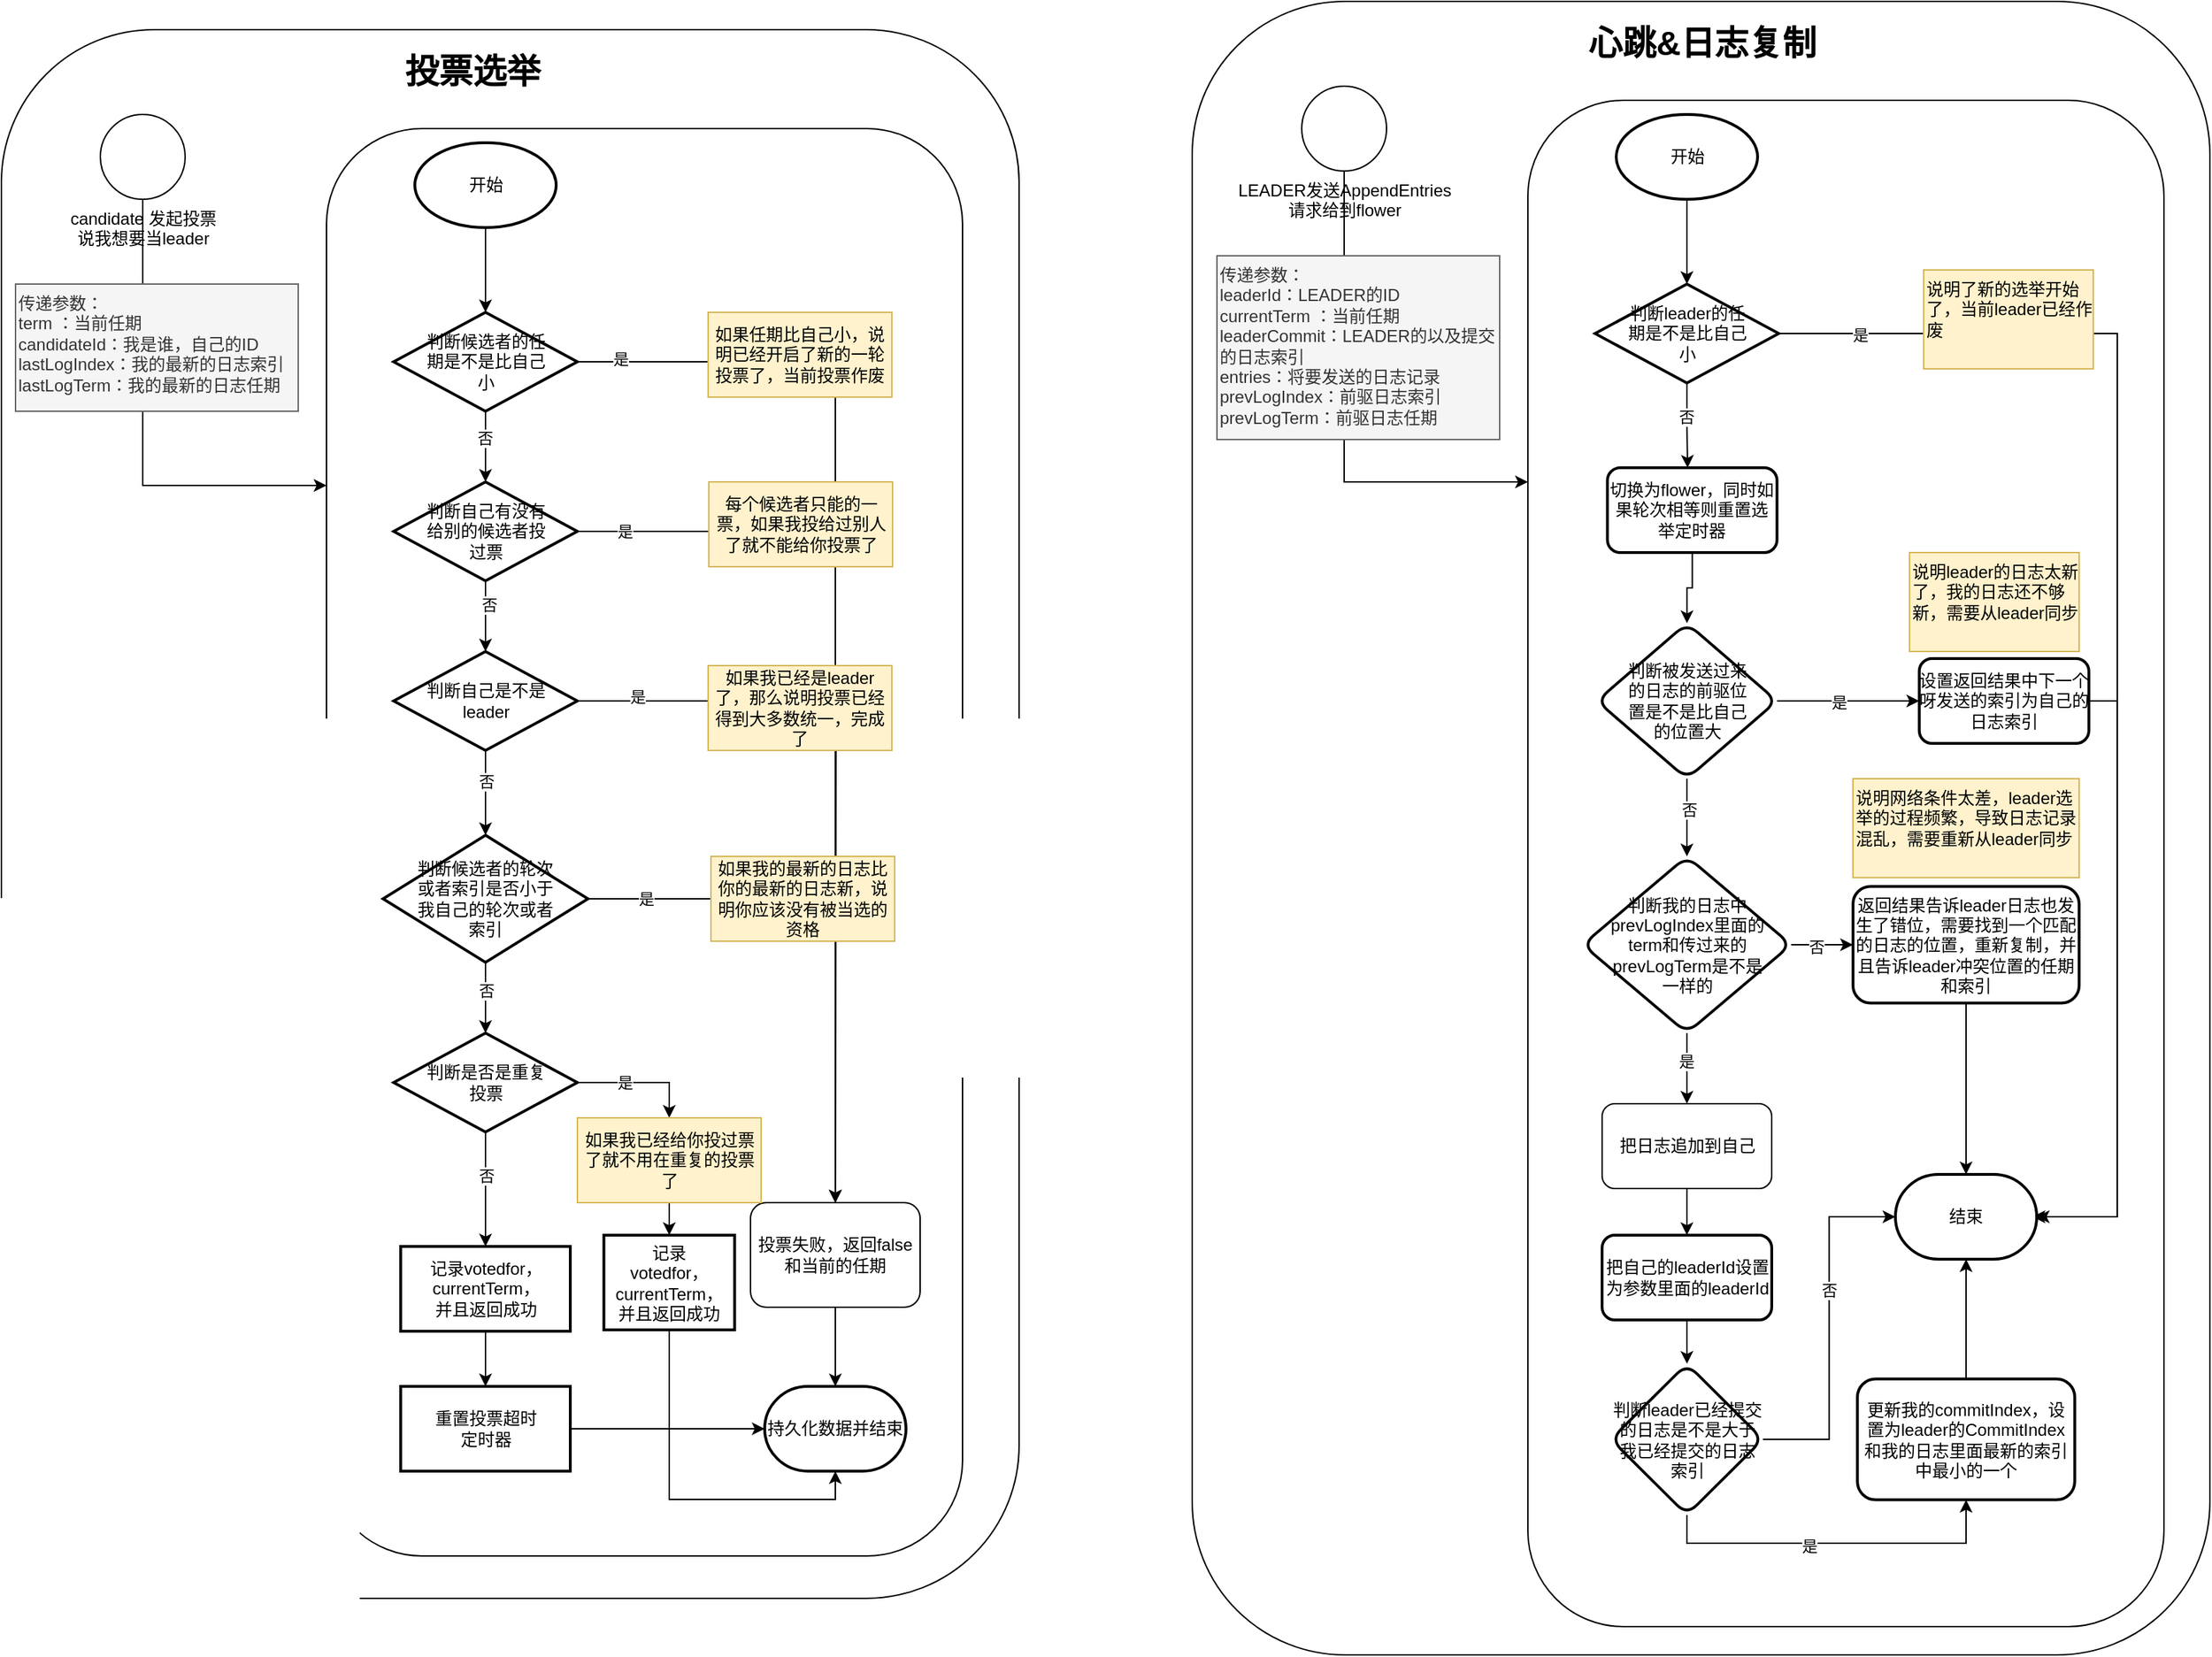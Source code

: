 <mxfile version="20.0.4" type="github">
  <diagram id="ChmMsIod3tCsNUJWoZxR" name="第 1 页">
    <mxGraphModel dx="2291" dy="1247" grid="1" gridSize="10" guides="1" tooltips="1" connect="1" arrows="1" fold="1" page="1" pageScale="1" pageWidth="827" pageHeight="1169" math="0" shadow="0">
      <root>
        <mxCell id="0" />
        <mxCell id="1" parent="0" />
        <mxCell id="A4POK8aQmIe4rK7fTXl5-67" value="" style="rounded=1;whiteSpace=wrap;html=1;" vertex="1" parent="1">
          <mxGeometry x="110" y="40" width="720" height="1110" as="geometry" />
        </mxCell>
        <mxCell id="A4POK8aQmIe4rK7fTXl5-6" style="edgeStyle=orthogonalEdgeStyle;rounded=0;orthogonalLoop=1;jettySize=auto;html=1;exitX=0.5;exitY=1;exitDx=0;exitDy=0;exitPerimeter=0;entryX=0;entryY=0.25;entryDx=0;entryDy=0;" edge="1" parent="1" source="A4POK8aQmIe4rK7fTXl5-2" target="A4POK8aQmIe4rK7fTXl5-3">
          <mxGeometry relative="1" as="geometry" />
        </mxCell>
        <mxCell id="A4POK8aQmIe4rK7fTXl5-2" value="candidate 发起投票&lt;br&gt;说我想要当leader" style="verticalLabelPosition=bottom;verticalAlign=top;html=1;shape=mxgraph.flowchart.on-page_reference;" vertex="1" parent="1">
          <mxGeometry x="180" y="100" width="60" height="60" as="geometry" />
        </mxCell>
        <mxCell id="A4POK8aQmIe4rK7fTXl5-3" value="" style="rounded=1;whiteSpace=wrap;html=1;" vertex="1" parent="1">
          <mxGeometry x="340" y="110" width="450" height="1010" as="geometry" />
        </mxCell>
        <mxCell id="A4POK8aQmIe4rK7fTXl5-7" value="传递参数：&lt;br&gt;term ：当前任期&lt;br&gt;candidateId：我是谁，自己的ID&lt;br&gt;lastLogIndex：我的最新的日志索引&lt;br&gt;lastLogTerm：我的最新的日志任期&lt;span style=&quot;white-space: pre;&quot;&gt;	&lt;/span&gt;" style="text;html=1;align=left;verticalAlign=top;whiteSpace=wrap;rounded=0;fillColor=#f5f5f5;fontColor=#333333;strokeColor=#666666;" vertex="1" parent="1">
          <mxGeometry x="120" y="220" width="200" height="90" as="geometry" />
        </mxCell>
        <mxCell id="A4POK8aQmIe4rK7fTXl5-17" style="edgeStyle=orthogonalEdgeStyle;rounded=0;orthogonalLoop=1;jettySize=auto;html=1;exitX=0.5;exitY=1;exitDx=0;exitDy=0;exitPerimeter=0;" edge="1" parent="1" source="A4POK8aQmIe4rK7fTXl5-10" target="A4POK8aQmIe4rK7fTXl5-13">
          <mxGeometry relative="1" as="geometry" />
        </mxCell>
        <mxCell id="A4POK8aQmIe4rK7fTXl5-21" value="否" style="edgeLabel;html=1;align=center;verticalAlign=middle;resizable=0;points=[];" vertex="1" connectable="0" parent="A4POK8aQmIe4rK7fTXl5-17">
          <mxGeometry x="-0.259" y="-1" relative="1" as="geometry">
            <mxPoint as="offset" />
          </mxGeometry>
        </mxCell>
        <mxCell id="A4POK8aQmIe4rK7fTXl5-29" style="edgeStyle=orthogonalEdgeStyle;rounded=0;orthogonalLoop=1;jettySize=auto;html=1;exitX=1;exitY=0.5;exitDx=0;exitDy=0;exitPerimeter=0;" edge="1" parent="1" source="A4POK8aQmIe4rK7fTXl5-10" target="A4POK8aQmIe4rK7fTXl5-28">
          <mxGeometry relative="1" as="geometry" />
        </mxCell>
        <mxCell id="A4POK8aQmIe4rK7fTXl5-35" value="是" style="edgeLabel;html=1;align=center;verticalAlign=middle;resizable=0;points=[];" vertex="1" connectable="0" parent="A4POK8aQmIe4rK7fTXl5-29">
          <mxGeometry x="-0.922" y="2" relative="1" as="geometry">
            <mxPoint as="offset" />
          </mxGeometry>
        </mxCell>
        <mxCell id="A4POK8aQmIe4rK7fTXl5-10" value="判断候选者的任期是不是比自己小" style="strokeWidth=2;html=1;shape=mxgraph.flowchart.decision;whiteSpace=wrap;spacingLeft=0;spacingRight=0;spacingTop=0;spacing=20;" vertex="1" parent="1">
          <mxGeometry x="387.5" y="240" width="130" height="70" as="geometry" />
        </mxCell>
        <mxCell id="A4POK8aQmIe4rK7fTXl5-12" style="edgeStyle=orthogonalEdgeStyle;rounded=0;orthogonalLoop=1;jettySize=auto;html=1;exitX=0.5;exitY=1;exitDx=0;exitDy=0;exitPerimeter=0;entryX=0.5;entryY=0;entryDx=0;entryDy=0;entryPerimeter=0;" edge="1" parent="1" source="A4POK8aQmIe4rK7fTXl5-11" target="A4POK8aQmIe4rK7fTXl5-10">
          <mxGeometry relative="1" as="geometry" />
        </mxCell>
        <mxCell id="A4POK8aQmIe4rK7fTXl5-11" value="开始" style="strokeWidth=2;html=1;shape=mxgraph.flowchart.start_1;whiteSpace=wrap;" vertex="1" parent="1">
          <mxGeometry x="402.5" y="120" width="100" height="60" as="geometry" />
        </mxCell>
        <mxCell id="A4POK8aQmIe4rK7fTXl5-18" style="edgeStyle=orthogonalEdgeStyle;rounded=0;orthogonalLoop=1;jettySize=auto;html=1;exitX=0.5;exitY=1;exitDx=0;exitDy=0;exitPerimeter=0;" edge="1" parent="1" source="A4POK8aQmIe4rK7fTXl5-13" target="A4POK8aQmIe4rK7fTXl5-15">
          <mxGeometry relative="1" as="geometry" />
        </mxCell>
        <mxCell id="A4POK8aQmIe4rK7fTXl5-22" value="否" style="edgeLabel;html=1;align=center;verticalAlign=middle;resizable=0;points=[];" vertex="1" connectable="0" parent="A4POK8aQmIe4rK7fTXl5-18">
          <mxGeometry x="-0.333" y="2" relative="1" as="geometry">
            <mxPoint as="offset" />
          </mxGeometry>
        </mxCell>
        <mxCell id="A4POK8aQmIe4rK7fTXl5-30" style="edgeStyle=orthogonalEdgeStyle;rounded=0;orthogonalLoop=1;jettySize=auto;html=1;exitX=1;exitY=0.5;exitDx=0;exitDy=0;exitPerimeter=0;entryX=0.5;entryY=0;entryDx=0;entryDy=0;" edge="1" parent="1" source="A4POK8aQmIe4rK7fTXl5-13" target="A4POK8aQmIe4rK7fTXl5-28">
          <mxGeometry relative="1" as="geometry" />
        </mxCell>
        <mxCell id="A4POK8aQmIe4rK7fTXl5-47" value="是" style="edgeLabel;html=1;align=center;verticalAlign=middle;resizable=0;points=[];" vertex="1" connectable="0" parent="A4POK8aQmIe4rK7fTXl5-30">
          <mxGeometry x="-0.942" y="-1" relative="1" as="geometry">
            <mxPoint x="14" y="-1" as="offset" />
          </mxGeometry>
        </mxCell>
        <mxCell id="A4POK8aQmIe4rK7fTXl5-13" value="判断自己有没有给别的候选者投过票" style="strokeWidth=2;html=1;shape=mxgraph.flowchart.decision;whiteSpace=wrap;spacingLeft=0;spacingRight=0;spacingTop=0;spacing=20;" vertex="1" parent="1">
          <mxGeometry x="387.5" y="360" width="130" height="70" as="geometry" />
        </mxCell>
        <mxCell id="A4POK8aQmIe4rK7fTXl5-20" style="edgeStyle=orthogonalEdgeStyle;rounded=0;orthogonalLoop=1;jettySize=auto;html=1;exitX=0.5;exitY=1;exitDx=0;exitDy=0;exitPerimeter=0;entryX=0.5;entryY=0;entryDx=0;entryDy=0;entryPerimeter=0;" edge="1" parent="1" source="A4POK8aQmIe4rK7fTXl5-14" target="A4POK8aQmIe4rK7fTXl5-16">
          <mxGeometry relative="1" as="geometry" />
        </mxCell>
        <mxCell id="A4POK8aQmIe4rK7fTXl5-24" value="否" style="edgeLabel;html=1;align=center;verticalAlign=middle;resizable=0;points=[];" vertex="1" connectable="0" parent="A4POK8aQmIe4rK7fTXl5-20">
          <mxGeometry x="-0.193" relative="1" as="geometry">
            <mxPoint as="offset" />
          </mxGeometry>
        </mxCell>
        <mxCell id="A4POK8aQmIe4rK7fTXl5-32" style="edgeStyle=orthogonalEdgeStyle;rounded=0;orthogonalLoop=1;jettySize=auto;html=1;exitX=1;exitY=0.5;exitDx=0;exitDy=0;exitPerimeter=0;" edge="1" parent="1" source="A4POK8aQmIe4rK7fTXl5-14" target="A4POK8aQmIe4rK7fTXl5-28">
          <mxGeometry relative="1" as="geometry" />
        </mxCell>
        <mxCell id="A4POK8aQmIe4rK7fTXl5-38" value="是" style="edgeLabel;html=1;align=center;verticalAlign=middle;resizable=0;points=[];" vertex="1" connectable="0" parent="A4POK8aQmIe4rK7fTXl5-32">
          <mxGeometry x="-0.793" relative="1" as="geometry">
            <mxPoint as="offset" />
          </mxGeometry>
        </mxCell>
        <mxCell id="A4POK8aQmIe4rK7fTXl5-14" value="判断候选者的轮次或者索引是否小于我自己的轮次或者索引" style="strokeWidth=2;html=1;shape=mxgraph.flowchart.decision;whiteSpace=wrap;spacingLeft=0;spacingRight=0;spacingTop=0;spacing=20;" vertex="1" parent="1">
          <mxGeometry x="380" y="610" width="145" height="90" as="geometry" />
        </mxCell>
        <mxCell id="A4POK8aQmIe4rK7fTXl5-19" style="edgeStyle=orthogonalEdgeStyle;rounded=0;orthogonalLoop=1;jettySize=auto;html=1;exitX=0.5;exitY=1;exitDx=0;exitDy=0;exitPerimeter=0;" edge="1" parent="1" source="A4POK8aQmIe4rK7fTXl5-15" target="A4POK8aQmIe4rK7fTXl5-14">
          <mxGeometry relative="1" as="geometry" />
        </mxCell>
        <mxCell id="A4POK8aQmIe4rK7fTXl5-23" value="否" style="edgeLabel;html=1;align=center;verticalAlign=middle;resizable=0;points=[];" vertex="1" connectable="0" parent="A4POK8aQmIe4rK7fTXl5-19">
          <mxGeometry x="-0.285" relative="1" as="geometry">
            <mxPoint as="offset" />
          </mxGeometry>
        </mxCell>
        <mxCell id="A4POK8aQmIe4rK7fTXl5-31" style="edgeStyle=orthogonalEdgeStyle;rounded=0;orthogonalLoop=1;jettySize=auto;html=1;exitX=1;exitY=0.5;exitDx=0;exitDy=0;exitPerimeter=0;" edge="1" parent="1" source="A4POK8aQmIe4rK7fTXl5-15">
          <mxGeometry relative="1" as="geometry">
            <mxPoint x="700" y="940" as="targetPoint" />
          </mxGeometry>
        </mxCell>
        <mxCell id="A4POK8aQmIe4rK7fTXl5-66" value="是" style="edgeLabel;html=1;align=center;verticalAlign=middle;resizable=0;points=[];" vertex="1" connectable="0" parent="A4POK8aQmIe4rK7fTXl5-31">
          <mxGeometry x="-0.861" y="3" relative="1" as="geometry">
            <mxPoint as="offset" />
          </mxGeometry>
        </mxCell>
        <mxCell id="A4POK8aQmIe4rK7fTXl5-15" value="判断自己是不是leader" style="strokeWidth=2;html=1;shape=mxgraph.flowchart.decision;whiteSpace=wrap;spacingLeft=0;spacingRight=0;spacingTop=0;spacing=20;" vertex="1" parent="1">
          <mxGeometry x="387.5" y="480" width="130" height="70" as="geometry" />
        </mxCell>
        <mxCell id="A4POK8aQmIe4rK7fTXl5-26" value="" style="edgeStyle=orthogonalEdgeStyle;rounded=0;orthogonalLoop=1;jettySize=auto;html=1;" edge="1" parent="1" source="A4POK8aQmIe4rK7fTXl5-16" target="A4POK8aQmIe4rK7fTXl5-25">
          <mxGeometry relative="1" as="geometry" />
        </mxCell>
        <mxCell id="A4POK8aQmIe4rK7fTXl5-27" value="否" style="edgeLabel;html=1;align=center;verticalAlign=middle;resizable=0;points=[];" vertex="1" connectable="0" parent="A4POK8aQmIe4rK7fTXl5-26">
          <mxGeometry x="-0.239" relative="1" as="geometry">
            <mxPoint as="offset" />
          </mxGeometry>
        </mxCell>
        <mxCell id="A4POK8aQmIe4rK7fTXl5-51" style="edgeStyle=orthogonalEdgeStyle;rounded=0;orthogonalLoop=1;jettySize=auto;html=1;exitX=1;exitY=0.5;exitDx=0;exitDy=0;exitPerimeter=0;" edge="1" parent="1" source="A4POK8aQmIe4rK7fTXl5-16" target="A4POK8aQmIe4rK7fTXl5-50">
          <mxGeometry relative="1" as="geometry" />
        </mxCell>
        <mxCell id="A4POK8aQmIe4rK7fTXl5-65" value="是" style="edgeLabel;html=1;align=center;verticalAlign=middle;resizable=0;points=[];" vertex="1" connectable="0" parent="A4POK8aQmIe4rK7fTXl5-51">
          <mxGeometry x="0.004" y="-4" relative="1" as="geometry">
            <mxPoint x="-12" y="-4" as="offset" />
          </mxGeometry>
        </mxCell>
        <mxCell id="A4POK8aQmIe4rK7fTXl5-16" value="判断是否是重复投票" style="strokeWidth=2;html=1;shape=mxgraph.flowchart.decision;whiteSpace=wrap;spacingLeft=0;spacingRight=0;spacingTop=0;spacing=20;" vertex="1" parent="1">
          <mxGeometry x="387.5" y="750" width="130" height="70" as="geometry" />
        </mxCell>
        <mxCell id="A4POK8aQmIe4rK7fTXl5-54" value="" style="edgeStyle=orthogonalEdgeStyle;rounded=0;orthogonalLoop=1;jettySize=auto;html=1;" edge="1" parent="1" source="A4POK8aQmIe4rK7fTXl5-25" target="A4POK8aQmIe4rK7fTXl5-53">
          <mxGeometry relative="1" as="geometry" />
        </mxCell>
        <mxCell id="A4POK8aQmIe4rK7fTXl5-25" value="记录votedfor，currentTerm，并且返回成功" style="whiteSpace=wrap;html=1;strokeWidth=2;spacingLeft=0;spacingRight=0;spacingTop=0;spacing=20;" vertex="1" parent="1">
          <mxGeometry x="392.5" y="901" width="120" height="60" as="geometry" />
        </mxCell>
        <mxCell id="A4POK8aQmIe4rK7fTXl5-59" style="edgeStyle=orthogonalEdgeStyle;rounded=0;orthogonalLoop=1;jettySize=auto;html=1;exitX=0.5;exitY=1;exitDx=0;exitDy=0;entryX=0.5;entryY=0;entryDx=0;entryDy=0;entryPerimeter=0;" edge="1" parent="1" source="A4POK8aQmIe4rK7fTXl5-28" target="A4POK8aQmIe4rK7fTXl5-57">
          <mxGeometry relative="1" as="geometry" />
        </mxCell>
        <mxCell id="A4POK8aQmIe4rK7fTXl5-28" value="投票失败，返回false和当前的任期" style="rounded=1;whiteSpace=wrap;html=1;" vertex="1" parent="1">
          <mxGeometry x="640" y="870" width="120" height="74" as="geometry" />
        </mxCell>
        <mxCell id="A4POK8aQmIe4rK7fTXl5-43" value="如果任期比自己小，说明已经开启了新的一轮投票了，当前投票作废" style="text;html=1;strokeColor=#d6b656;fillColor=#fff2cc;align=center;verticalAlign=middle;whiteSpace=wrap;rounded=0;" vertex="1" parent="1">
          <mxGeometry x="610" y="240" width="130" height="60" as="geometry" />
        </mxCell>
        <mxCell id="A4POK8aQmIe4rK7fTXl5-44" value="每个候选者只能的一票，如果我投给过别人了就不能给你投票了" style="text;html=1;strokeColor=#d6b656;fillColor=#fff2cc;align=center;verticalAlign=middle;whiteSpace=wrap;rounded=0;" vertex="1" parent="1">
          <mxGeometry x="610.5" y="360" width="130" height="60" as="geometry" />
        </mxCell>
        <mxCell id="A4POK8aQmIe4rK7fTXl5-48" value="如果我已经是leader了，那么说明投票已经得到大多数统一，完成了" style="text;html=1;strokeColor=#d6b656;fillColor=#fff2cc;align=center;verticalAlign=middle;whiteSpace=wrap;rounded=0;" vertex="1" parent="1">
          <mxGeometry x="610" y="490" width="130" height="60" as="geometry" />
        </mxCell>
        <mxCell id="A4POK8aQmIe4rK7fTXl5-49" value="如果我的最新的日志比你的最新的日志新，说明你应该没有被当选的资格" style="text;html=1;strokeColor=#d6b656;fillColor=#fff2cc;align=center;verticalAlign=middle;whiteSpace=wrap;rounded=0;" vertex="1" parent="1">
          <mxGeometry x="612" y="625" width="130" height="60" as="geometry" />
        </mxCell>
        <mxCell id="A4POK8aQmIe4rK7fTXl5-63" style="edgeStyle=orthogonalEdgeStyle;rounded=0;orthogonalLoop=1;jettySize=auto;html=1;exitX=0.5;exitY=1;exitDx=0;exitDy=0;entryX=0.5;entryY=0;entryDx=0;entryDy=0;" edge="1" parent="1" source="A4POK8aQmIe4rK7fTXl5-50" target="A4POK8aQmIe4rK7fTXl5-62">
          <mxGeometry relative="1" as="geometry" />
        </mxCell>
        <mxCell id="A4POK8aQmIe4rK7fTXl5-50" value="如果我已经给你投过票了就不用在重复的投票了" style="text;html=1;strokeColor=#d6b656;fillColor=#fff2cc;align=center;verticalAlign=middle;whiteSpace=wrap;rounded=0;" vertex="1" parent="1">
          <mxGeometry x="517.5" y="810" width="130" height="60" as="geometry" />
        </mxCell>
        <mxCell id="A4POK8aQmIe4rK7fTXl5-58" style="edgeStyle=orthogonalEdgeStyle;rounded=0;orthogonalLoop=1;jettySize=auto;html=1;exitX=1;exitY=0.5;exitDx=0;exitDy=0;entryX=0;entryY=0.5;entryDx=0;entryDy=0;entryPerimeter=0;" edge="1" parent="1" source="A4POK8aQmIe4rK7fTXl5-53" target="A4POK8aQmIe4rK7fTXl5-57">
          <mxGeometry relative="1" as="geometry" />
        </mxCell>
        <mxCell id="A4POK8aQmIe4rK7fTXl5-53" value="重置投票超时定时器" style="whiteSpace=wrap;html=1;strokeWidth=2;spacingLeft=0;spacingRight=0;spacingTop=0;spacing=20;" vertex="1" parent="1">
          <mxGeometry x="392.5" y="1000" width="120" height="60" as="geometry" />
        </mxCell>
        <mxCell id="A4POK8aQmIe4rK7fTXl5-57" value="持久化数据并结束" style="strokeWidth=2;html=1;shape=mxgraph.flowchart.terminator;whiteSpace=wrap;" vertex="1" parent="1">
          <mxGeometry x="650" y="1000" width="100" height="60" as="geometry" />
        </mxCell>
        <mxCell id="A4POK8aQmIe4rK7fTXl5-64" style="edgeStyle=orthogonalEdgeStyle;rounded=0;orthogonalLoop=1;jettySize=auto;html=1;exitX=0.5;exitY=1;exitDx=0;exitDy=0;entryX=0.5;entryY=1;entryDx=0;entryDy=0;entryPerimeter=0;" edge="1" parent="1" source="A4POK8aQmIe4rK7fTXl5-62" target="A4POK8aQmIe4rK7fTXl5-57">
          <mxGeometry relative="1" as="geometry" />
        </mxCell>
        <mxCell id="A4POK8aQmIe4rK7fTXl5-62" value="记录votedfor，currentTerm，并且返回成功" style="whiteSpace=wrap;html=1;strokeWidth=2;spacingLeft=0;spacingRight=0;spacingTop=0;spacing=20;" vertex="1" parent="1">
          <mxGeometry x="536.25" y="893" width="92.5" height="67" as="geometry" />
        </mxCell>
        <mxCell id="A4POK8aQmIe4rK7fTXl5-68" value="投票选举" style="text;strokeColor=none;fillColor=none;html=1;fontSize=24;fontStyle=1;verticalAlign=middle;align=center;" vertex="1" parent="1">
          <mxGeometry x="393" y="50" width="100" height="40" as="geometry" />
        </mxCell>
        <mxCell id="A4POK8aQmIe4rK7fTXl5-69" value="" style="rounded=1;whiteSpace=wrap;html=1;" vertex="1" parent="1">
          <mxGeometry x="952.5" y="20" width="720" height="1170" as="geometry" />
        </mxCell>
        <mxCell id="A4POK8aQmIe4rK7fTXl5-70" style="edgeStyle=orthogonalEdgeStyle;rounded=0;orthogonalLoop=1;jettySize=auto;html=1;exitX=0.5;exitY=1;exitDx=0;exitDy=0;exitPerimeter=0;entryX=0;entryY=0.25;entryDx=0;entryDy=0;" edge="1" parent="1" source="A4POK8aQmIe4rK7fTXl5-71" target="A4POK8aQmIe4rK7fTXl5-72">
          <mxGeometry relative="1" as="geometry" />
        </mxCell>
        <mxCell id="A4POK8aQmIe4rK7fTXl5-71" value="LEADER发送AppendEntries&lt;br&gt;请求给到flower" style="verticalLabelPosition=bottom;verticalAlign=top;html=1;shape=mxgraph.flowchart.on-page_reference;" vertex="1" parent="1">
          <mxGeometry x="1030" y="80" width="60" height="60" as="geometry" />
        </mxCell>
        <mxCell id="A4POK8aQmIe4rK7fTXl5-72" value="" style="rounded=1;whiteSpace=wrap;html=1;" vertex="1" parent="1">
          <mxGeometry x="1190" y="90" width="450" height="1080" as="geometry" />
        </mxCell>
        <mxCell id="A4POK8aQmIe4rK7fTXl5-73" value="传递参数：&lt;br&gt;leaderId：LEADER的ID&lt;br&gt;currentTerm ：当前任期&lt;br&gt;leaderCommit：LEADER的以及提交的日志索引&lt;br&gt;entries：将要发送的日志记录&lt;br&gt;prevLogIndex：前驱日志索引prevLogTerm：前驱日志任期&lt;span style=&quot;white-space: pre;&quot;&gt;	&lt;/span&gt;" style="text;html=1;align=left;verticalAlign=top;whiteSpace=wrap;rounded=0;fillColor=#f5f5f5;fontColor=#333333;strokeColor=#666666;" vertex="1" parent="1">
          <mxGeometry x="970" y="200" width="200" height="130" as="geometry" />
        </mxCell>
        <mxCell id="A4POK8aQmIe4rK7fTXl5-121" value="" style="edgeStyle=orthogonalEdgeStyle;rounded=0;orthogonalLoop=1;jettySize=auto;html=1;" edge="1" parent="1" source="A4POK8aQmIe4rK7fTXl5-78" target="A4POK8aQmIe4rK7fTXl5-120">
          <mxGeometry relative="1" as="geometry">
            <Array as="points">
              <mxPoint x="1303" y="320" />
              <mxPoint x="1303" y="320" />
            </Array>
          </mxGeometry>
        </mxCell>
        <mxCell id="A4POK8aQmIe4rK7fTXl5-151" value="否" style="edgeLabel;html=1;align=center;verticalAlign=middle;resizable=0;points=[];" vertex="1" connectable="0" parent="A4POK8aQmIe4rK7fTXl5-121">
          <mxGeometry x="-0.204" y="-1" relative="1" as="geometry">
            <mxPoint as="offset" />
          </mxGeometry>
        </mxCell>
        <mxCell id="A4POK8aQmIe4rK7fTXl5-149" style="edgeStyle=orthogonalEdgeStyle;rounded=0;orthogonalLoop=1;jettySize=auto;html=1;exitX=1;exitY=0.5;exitDx=0;exitDy=0;exitPerimeter=0;" edge="1" parent="1">
          <mxGeometry relative="1" as="geometry">
            <mxPoint x="1364.5" y="255" as="sourcePoint" />
            <mxPoint x="1547" y="880" as="targetPoint" />
            <Array as="points">
              <mxPoint x="1607" y="255" />
              <mxPoint x="1607" y="880" />
            </Array>
          </mxGeometry>
        </mxCell>
        <mxCell id="A4POK8aQmIe4rK7fTXl5-150" value="是" style="edgeLabel;html=1;align=center;verticalAlign=middle;resizable=0;points=[];" vertex="1" connectable="0" parent="A4POK8aQmIe4rK7fTXl5-149">
          <mxGeometry x="-0.87" y="-1" relative="1" as="geometry">
            <mxPoint as="offset" />
          </mxGeometry>
        </mxCell>
        <mxCell id="A4POK8aQmIe4rK7fTXl5-78" value="判断leader的任期是不是比自己小" style="strokeWidth=2;html=1;shape=mxgraph.flowchart.decision;whiteSpace=wrap;spacingLeft=0;spacingRight=0;spacingTop=0;spacing=20;" vertex="1" parent="1">
          <mxGeometry x="1237.5" y="220" width="130" height="70" as="geometry" />
        </mxCell>
        <mxCell id="A4POK8aQmIe4rK7fTXl5-79" style="edgeStyle=orthogonalEdgeStyle;rounded=0;orthogonalLoop=1;jettySize=auto;html=1;exitX=0.5;exitY=1;exitDx=0;exitDy=0;exitPerimeter=0;entryX=0.5;entryY=0;entryDx=0;entryDy=0;entryPerimeter=0;" edge="1" parent="1" source="A4POK8aQmIe4rK7fTXl5-80" target="A4POK8aQmIe4rK7fTXl5-78">
          <mxGeometry relative="1" as="geometry" />
        </mxCell>
        <mxCell id="A4POK8aQmIe4rK7fTXl5-80" value="开始" style="strokeWidth=2;html=1;shape=mxgraph.flowchart.start_1;whiteSpace=wrap;" vertex="1" parent="1">
          <mxGeometry x="1252.5" y="100" width="100" height="60" as="geometry" />
        </mxCell>
        <mxCell id="A4POK8aQmIe4rK7fTXl5-116" value="心跳&amp;amp;日志复制" style="text;strokeColor=none;fillColor=none;html=1;fontSize=24;fontStyle=1;verticalAlign=middle;align=center;" vertex="1" parent="1">
          <mxGeometry x="1262.5" y="30" width="100" height="40" as="geometry" />
        </mxCell>
        <mxCell id="A4POK8aQmIe4rK7fTXl5-123" value="" style="edgeStyle=orthogonalEdgeStyle;rounded=0;orthogonalLoop=1;jettySize=auto;html=1;" edge="1" parent="1" source="A4POK8aQmIe4rK7fTXl5-120" target="A4POK8aQmIe4rK7fTXl5-122">
          <mxGeometry relative="1" as="geometry" />
        </mxCell>
        <mxCell id="A4POK8aQmIe4rK7fTXl5-120" value="切换为flower，同时如果轮次相等则重置选举定时器" style="rounded=1;whiteSpace=wrap;html=1;strokeWidth=2;spacingLeft=0;spacingRight=0;spacingTop=0;spacing=3;" vertex="1" parent="1">
          <mxGeometry x="1246.25" y="350" width="120" height="60" as="geometry" />
        </mxCell>
        <mxCell id="A4POK8aQmIe4rK7fTXl5-125" value="" style="edgeStyle=orthogonalEdgeStyle;rounded=0;orthogonalLoop=1;jettySize=auto;html=1;" edge="1" parent="1" source="A4POK8aQmIe4rK7fTXl5-122" target="A4POK8aQmIe4rK7fTXl5-124">
          <mxGeometry relative="1" as="geometry" />
        </mxCell>
        <mxCell id="A4POK8aQmIe4rK7fTXl5-152" value="否" style="edgeLabel;html=1;align=center;verticalAlign=middle;resizable=0;points=[];" vertex="1" connectable="0" parent="A4POK8aQmIe4rK7fTXl5-125">
          <mxGeometry x="-0.216" y="1" relative="1" as="geometry">
            <mxPoint as="offset" />
          </mxGeometry>
        </mxCell>
        <mxCell id="A4POK8aQmIe4rK7fTXl5-131" value="" style="edgeStyle=orthogonalEdgeStyle;rounded=0;orthogonalLoop=1;jettySize=auto;html=1;" edge="1" parent="1" source="A4POK8aQmIe4rK7fTXl5-122" target="A4POK8aQmIe4rK7fTXl5-130">
          <mxGeometry relative="1" as="geometry" />
        </mxCell>
        <mxCell id="A4POK8aQmIe4rK7fTXl5-153" value="是" style="edgeLabel;html=1;align=center;verticalAlign=middle;resizable=0;points=[];" vertex="1" connectable="0" parent="A4POK8aQmIe4rK7fTXl5-131">
          <mxGeometry x="-0.143" y="-1" relative="1" as="geometry">
            <mxPoint as="offset" />
          </mxGeometry>
        </mxCell>
        <mxCell id="A4POK8aQmIe4rK7fTXl5-122" value="判断被发送过来的日志的前驱位置是不是比自己的位置大" style="rhombus;whiteSpace=wrap;html=1;rounded=1;strokeWidth=2;spacingLeft=0;spacingRight=0;spacingTop=20;spacing=20;spacingBottom=20;" vertex="1" parent="1">
          <mxGeometry x="1238.75" y="460" width="127.5" height="110" as="geometry" />
        </mxCell>
        <mxCell id="A4POK8aQmIe4rK7fTXl5-135" value="" style="edgeStyle=orthogonalEdgeStyle;rounded=0;orthogonalLoop=1;jettySize=auto;html=1;" edge="1" parent="1" source="A4POK8aQmIe4rK7fTXl5-124" target="A4POK8aQmIe4rK7fTXl5-134">
          <mxGeometry relative="1" as="geometry" />
        </mxCell>
        <mxCell id="A4POK8aQmIe4rK7fTXl5-154" value="否" style="edgeLabel;html=1;align=center;verticalAlign=middle;resizable=0;points=[];" vertex="1" connectable="0" parent="A4POK8aQmIe4rK7fTXl5-135">
          <mxGeometry x="-0.23" y="-1" relative="1" as="geometry">
            <mxPoint as="offset" />
          </mxGeometry>
        </mxCell>
        <mxCell id="A4POK8aQmIe4rK7fTXl5-141" style="edgeStyle=orthogonalEdgeStyle;rounded=0;orthogonalLoop=1;jettySize=auto;html=1;exitX=0.5;exitY=1;exitDx=0;exitDy=0;entryX=0.5;entryY=0;entryDx=0;entryDy=0;" edge="1" parent="1" source="A4POK8aQmIe4rK7fTXl5-124" target="A4POK8aQmIe4rK7fTXl5-137">
          <mxGeometry relative="1" as="geometry" />
        </mxCell>
        <mxCell id="A4POK8aQmIe4rK7fTXl5-155" value="是" style="edgeLabel;html=1;align=center;verticalAlign=middle;resizable=0;points=[];" vertex="1" connectable="0" parent="A4POK8aQmIe4rK7fTXl5-141">
          <mxGeometry x="-0.227" y="-1" relative="1" as="geometry">
            <mxPoint as="offset" />
          </mxGeometry>
        </mxCell>
        <mxCell id="A4POK8aQmIe4rK7fTXl5-124" value="判断我的日志中 prevLogIndex里面的term和传过来的prevLogTerm是不是一样的" style="rhombus;whiteSpace=wrap;html=1;rounded=1;strokeWidth=2;spacingLeft=0;spacingRight=0;spacingTop=20;spacing=20;spacingBottom=20;" vertex="1" parent="1">
          <mxGeometry x="1228.75" y="625" width="147.5" height="125" as="geometry" />
        </mxCell>
        <mxCell id="A4POK8aQmIe4rK7fTXl5-129" value="" style="edgeStyle=orthogonalEdgeStyle;rounded=0;orthogonalLoop=1;jettySize=auto;html=1;" edge="1" parent="1" source="A4POK8aQmIe4rK7fTXl5-126" target="A4POK8aQmIe4rK7fTXl5-128">
          <mxGeometry relative="1" as="geometry" />
        </mxCell>
        <mxCell id="A4POK8aQmIe4rK7fTXl5-126" value="把自己的leaderId设置为参数里面的leaderId" style="whiteSpace=wrap;html=1;rounded=1;strokeWidth=2;spacingLeft=0;spacingRight=0;spacingTop=0;spacing=2;spacingBottom=0;" vertex="1" parent="1">
          <mxGeometry x="1242.5" y="893" width="120" height="60" as="geometry" />
        </mxCell>
        <mxCell id="A4POK8aQmIe4rK7fTXl5-158" style="edgeStyle=orthogonalEdgeStyle;rounded=0;orthogonalLoop=1;jettySize=auto;html=1;exitX=1;exitY=0.5;exitDx=0;exitDy=0;entryX=0;entryY=0.5;entryDx=0;entryDy=0;entryPerimeter=0;" edge="1" parent="1" source="A4POK8aQmIe4rK7fTXl5-128" target="A4POK8aQmIe4rK7fTXl5-145">
          <mxGeometry relative="1" as="geometry" />
        </mxCell>
        <mxCell id="A4POK8aQmIe4rK7fTXl5-159" value="否" style="edgeLabel;html=1;align=center;verticalAlign=middle;resizable=0;points=[];" vertex="1" connectable="0" parent="A4POK8aQmIe4rK7fTXl5-158">
          <mxGeometry x="0.214" relative="1" as="geometry">
            <mxPoint as="offset" />
          </mxGeometry>
        </mxCell>
        <mxCell id="A4POK8aQmIe4rK7fTXl5-160" style="edgeStyle=orthogonalEdgeStyle;rounded=0;orthogonalLoop=1;jettySize=auto;html=1;exitX=0.5;exitY=1;exitDx=0;exitDy=0;entryX=0.5;entryY=1;entryDx=0;entryDy=0;" edge="1" parent="1" source="A4POK8aQmIe4rK7fTXl5-128" target="A4POK8aQmIe4rK7fTXl5-143">
          <mxGeometry relative="1" as="geometry" />
        </mxCell>
        <mxCell id="A4POK8aQmIe4rK7fTXl5-161" value="是" style="edgeLabel;html=1;align=center;verticalAlign=middle;resizable=0;points=[];" vertex="1" connectable="0" parent="A4POK8aQmIe4rK7fTXl5-160">
          <mxGeometry x="-0.143" y="-2" relative="1" as="geometry">
            <mxPoint as="offset" />
          </mxGeometry>
        </mxCell>
        <mxCell id="A4POK8aQmIe4rK7fTXl5-128" value="判断leader已经提交的日志是不是大于我已经提交的日志索引" style="rhombus;whiteSpace=wrap;html=1;rounded=1;strokeWidth=2;spacingLeft=0;spacingRight=0;spacingTop=0;spacing=2;spacingBottom=0;" vertex="1" parent="1">
          <mxGeometry x="1248.75" y="984" width="107.5" height="107" as="geometry" />
        </mxCell>
        <mxCell id="A4POK8aQmIe4rK7fTXl5-148" style="edgeStyle=orthogonalEdgeStyle;rounded=0;orthogonalLoop=1;jettySize=auto;html=1;exitX=1;exitY=0.5;exitDx=0;exitDy=0;entryX=1;entryY=0.5;entryDx=0;entryDy=0;entryPerimeter=0;" edge="1" parent="1" source="A4POK8aQmIe4rK7fTXl5-130" target="A4POK8aQmIe4rK7fTXl5-145">
          <mxGeometry relative="1" as="geometry" />
        </mxCell>
        <mxCell id="A4POK8aQmIe4rK7fTXl5-130" value="设置返回结果中下一个呀发送的索引为自己的日志索引" style="whiteSpace=wrap;html=1;rounded=1;strokeWidth=2;spacingLeft=0;spacingRight=0;spacingTop=0;spacing=0;spacingBottom=0;" vertex="1" parent="1">
          <mxGeometry x="1466.88" y="485" width="120" height="60" as="geometry" />
        </mxCell>
        <mxCell id="A4POK8aQmIe4rK7fTXl5-147" style="edgeStyle=orthogonalEdgeStyle;rounded=0;orthogonalLoop=1;jettySize=auto;html=1;exitX=0.5;exitY=1;exitDx=0;exitDy=0;" edge="1" parent="1" source="A4POK8aQmIe4rK7fTXl5-134" target="A4POK8aQmIe4rK7fTXl5-145">
          <mxGeometry relative="1" as="geometry" />
        </mxCell>
        <mxCell id="A4POK8aQmIe4rK7fTXl5-134" value="返回结果告诉leader日志也发生了错位，需要找到一个匹配的日志的位置，重新复制，并且告诉leader冲突位置的任期和索引" style="whiteSpace=wrap;html=1;rounded=1;strokeWidth=2;spacingLeft=0;spacingRight=0;spacingTop=0;spacing=0;spacingBottom=0;" vertex="1" parent="1">
          <mxGeometry x="1420" y="646.25" width="160" height="82.5" as="geometry" />
        </mxCell>
        <mxCell id="A4POK8aQmIe4rK7fTXl5-142" style="edgeStyle=orthogonalEdgeStyle;rounded=0;orthogonalLoop=1;jettySize=auto;html=1;exitX=0.5;exitY=1;exitDx=0;exitDy=0;entryX=0.5;entryY=0;entryDx=0;entryDy=0;" edge="1" parent="1" source="A4POK8aQmIe4rK7fTXl5-137" target="A4POK8aQmIe4rK7fTXl5-126">
          <mxGeometry relative="1" as="geometry" />
        </mxCell>
        <mxCell id="A4POK8aQmIe4rK7fTXl5-137" value="把日志追加到自己" style="rounded=1;whiteSpace=wrap;html=1;" vertex="1" parent="1">
          <mxGeometry x="1242.5" y="800" width="120" height="60" as="geometry" />
        </mxCell>
        <mxCell id="A4POK8aQmIe4rK7fTXl5-146" style="edgeStyle=orthogonalEdgeStyle;rounded=0;orthogonalLoop=1;jettySize=auto;html=1;exitX=0.5;exitY=0;exitDx=0;exitDy=0;entryX=0.5;entryY=1;entryDx=0;entryDy=0;entryPerimeter=0;" edge="1" parent="1" source="A4POK8aQmIe4rK7fTXl5-143" target="A4POK8aQmIe4rK7fTXl5-145">
          <mxGeometry relative="1" as="geometry" />
        </mxCell>
        <mxCell id="A4POK8aQmIe4rK7fTXl5-143" value="更新我的commitIndex，设置为leader的CommitIndex和我的日志里面最新的索引中最小的一个" style="whiteSpace=wrap;html=1;rounded=1;strokeWidth=2;spacingLeft=0;spacingRight=0;spacingTop=0;spacing=2;spacingBottom=0;" vertex="1" parent="1">
          <mxGeometry x="1423.13" y="994.75" width="153.75" height="85.5" as="geometry" />
        </mxCell>
        <mxCell id="A4POK8aQmIe4rK7fTXl5-145" value="结束" style="strokeWidth=2;html=1;shape=mxgraph.flowchart.terminator;whiteSpace=wrap;" vertex="1" parent="1">
          <mxGeometry x="1450" y="850" width="100" height="60" as="geometry" />
        </mxCell>
        <mxCell id="A4POK8aQmIe4rK7fTXl5-162" value="说明了新的选举开始了，当前leader已经作废" style="text;html=1;strokeColor=#d6b656;fillColor=#fff2cc;align=left;verticalAlign=top;whiteSpace=wrap;rounded=0;" vertex="1" parent="1">
          <mxGeometry x="1470" y="210" width="120" height="70" as="geometry" />
        </mxCell>
        <mxCell id="A4POK8aQmIe4rK7fTXl5-163" value="说明leader的日志太新了，我的日志还不够新，需要从leader同步" style="text;html=1;strokeColor=#d6b656;fillColor=#fff2cc;align=left;verticalAlign=top;whiteSpace=wrap;rounded=0;" vertex="1" parent="1">
          <mxGeometry x="1460" y="410" width="120" height="70" as="geometry" />
        </mxCell>
        <mxCell id="A4POK8aQmIe4rK7fTXl5-164" value="说明网络条件太差，leader选举的过程频繁，导致日志记录混乱，需要重新从leader同步" style="text;html=1;strokeColor=#d6b656;fillColor=#fff2cc;align=left;verticalAlign=top;whiteSpace=wrap;rounded=0;" vertex="1" parent="1">
          <mxGeometry x="1420" y="570" width="160" height="70" as="geometry" />
        </mxCell>
      </root>
    </mxGraphModel>
  </diagram>
</mxfile>
